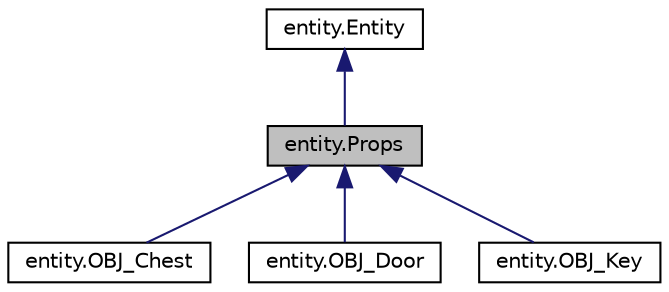 digraph "entity.Props"
{
 // LATEX_PDF_SIZE
  edge [fontname="Helvetica",fontsize="10",labelfontname="Helvetica",labelfontsize="10"];
  node [fontname="Helvetica",fontsize="10",shape=record];
  Node1 [label="entity.Props",height=0.2,width=0.4,color="black", fillcolor="grey75", style="filled", fontcolor="black",tooltip="Represents in-game props with properties such as image, name, and position."];
  Node2 -> Node1 [dir="back",color="midnightblue",fontsize="10",style="solid"];
  Node2 [label="entity.Entity",height=0.2,width=0.4,color="black", fillcolor="white", style="filled",URL="$classentity_1_1_entity.html",tooltip="Represents an abstract entity with position, hitbox, and animations."];
  Node1 -> Node3 [dir="back",color="midnightblue",fontsize="10",style="solid"];
  Node3 [label="entity.OBJ_Chest",height=0.2,width=0.4,color="black", fillcolor="white", style="filled",URL="$classentity_1_1_o_b_j___chest.html",tooltip="Represents a chest object."];
  Node1 -> Node4 [dir="back",color="midnightblue",fontsize="10",style="solid"];
  Node4 [label="entity.OBJ_Door",height=0.2,width=0.4,color="black", fillcolor="white", style="filled",URL="$classentity_1_1_o_b_j___door.html",tooltip="Represents a door object in the game."];
  Node1 -> Node5 [dir="back",color="midnightblue",fontsize="10",style="solid"];
  Node5 [label="entity.OBJ_Key",height=0.2,width=0.4,color="black", fillcolor="white", style="filled",URL="$classentity_1_1_o_b_j___key.html",tooltip="Represents a key object in the game."];
}
